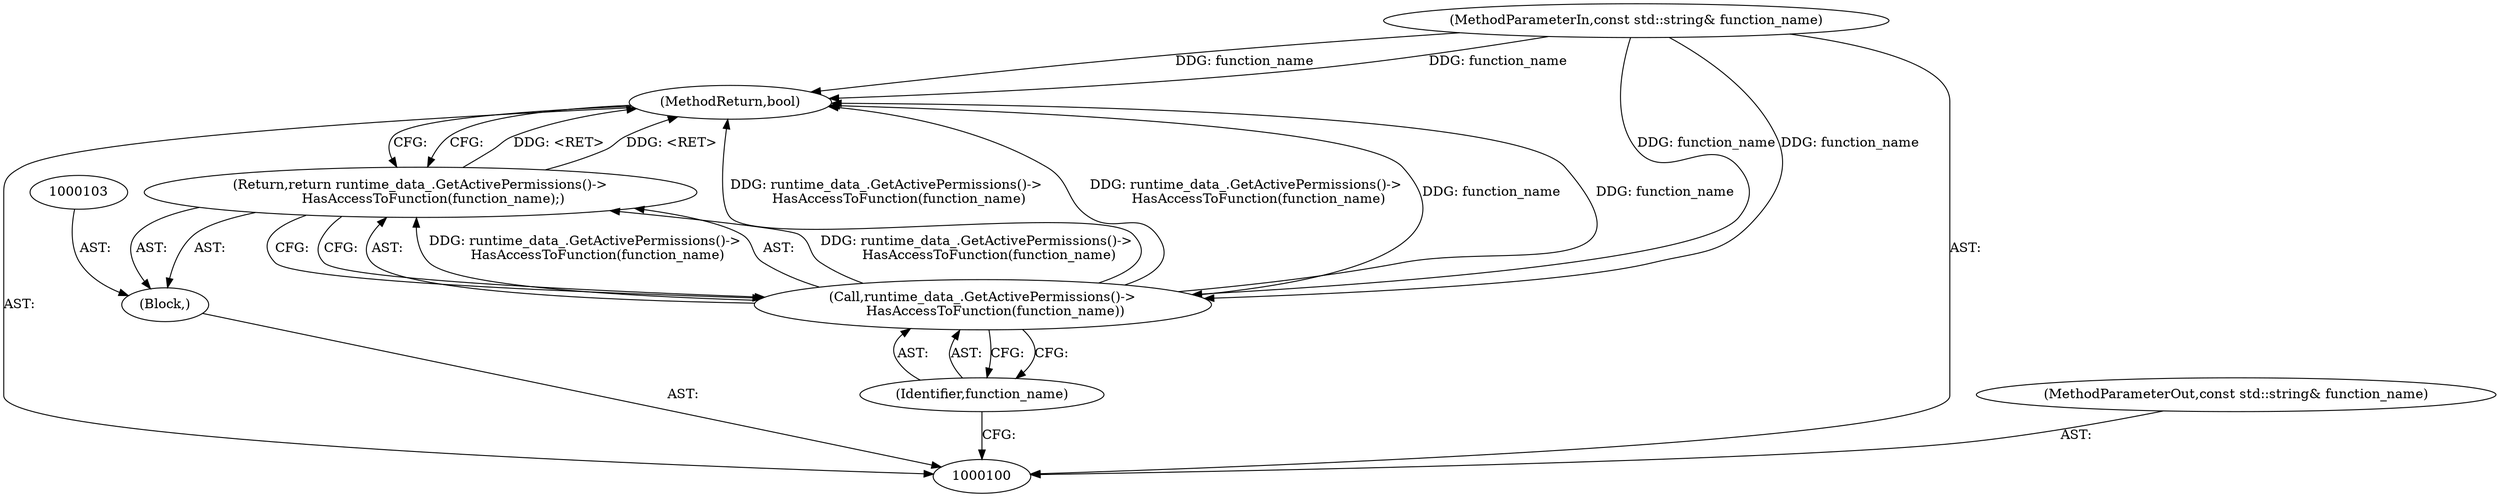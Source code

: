 digraph "1_Chrome_f335421145bb7f82c60fb9d61babcd6ce2e4b21e_0" {
"1000107" [label="(MethodReturn,bool)"];
"1000101" [label="(MethodParameterIn,const std::string& function_name)"];
"1000117" [label="(MethodParameterOut,const std::string& function_name)"];
"1000102" [label="(Block,)"];
"1000105" [label="(Call,runtime_data_.GetActivePermissions()->\n      HasAccessToFunction(function_name))"];
"1000104" [label="(Return,return runtime_data_.GetActivePermissions()->\n      HasAccessToFunction(function_name);)"];
"1000106" [label="(Identifier,function_name)"];
"1000107" -> "1000100"  [label="AST: "];
"1000107" -> "1000104"  [label="CFG: "];
"1000105" -> "1000107"  [label="DDG: runtime_data_.GetActivePermissions()->\n      HasAccessToFunction(function_name)"];
"1000105" -> "1000107"  [label="DDG: function_name"];
"1000101" -> "1000107"  [label="DDG: function_name"];
"1000104" -> "1000107"  [label="DDG: <RET>"];
"1000101" -> "1000100"  [label="AST: "];
"1000101" -> "1000107"  [label="DDG: function_name"];
"1000101" -> "1000105"  [label="DDG: function_name"];
"1000117" -> "1000100"  [label="AST: "];
"1000102" -> "1000100"  [label="AST: "];
"1000103" -> "1000102"  [label="AST: "];
"1000104" -> "1000102"  [label="AST: "];
"1000105" -> "1000104"  [label="AST: "];
"1000105" -> "1000106"  [label="CFG: "];
"1000106" -> "1000105"  [label="AST: "];
"1000104" -> "1000105"  [label="CFG: "];
"1000105" -> "1000107"  [label="DDG: runtime_data_.GetActivePermissions()->\n      HasAccessToFunction(function_name)"];
"1000105" -> "1000107"  [label="DDG: function_name"];
"1000105" -> "1000104"  [label="DDG: runtime_data_.GetActivePermissions()->\n      HasAccessToFunction(function_name)"];
"1000101" -> "1000105"  [label="DDG: function_name"];
"1000104" -> "1000102"  [label="AST: "];
"1000104" -> "1000105"  [label="CFG: "];
"1000105" -> "1000104"  [label="AST: "];
"1000107" -> "1000104"  [label="CFG: "];
"1000104" -> "1000107"  [label="DDG: <RET>"];
"1000105" -> "1000104"  [label="DDG: runtime_data_.GetActivePermissions()->\n      HasAccessToFunction(function_name)"];
"1000106" -> "1000105"  [label="AST: "];
"1000106" -> "1000100"  [label="CFG: "];
"1000105" -> "1000106"  [label="CFG: "];
}
